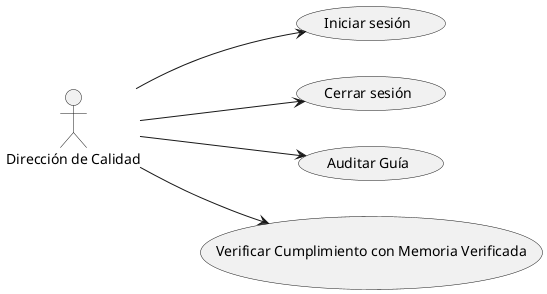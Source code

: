 @startuml
left to right direction

actor "Dirección de Calidad" as DireccionCalidad

usecase "Iniciar sesión" as IniciarSesion
usecase "Cerrar sesión" as CerrarSesion
usecase "Auditar Guía" as AuditarGuias
usecase "Verificar Cumplimiento con Memoria Verificada" as VerificarMemoria

DireccionCalidad --> IniciarSesion
DireccionCalidad --> CerrarSesion
DireccionCalidad --> AuditarGuias
DireccionCalidad --> VerificarMemoria

@enduml